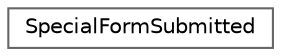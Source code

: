 digraph "Graphical Class Hierarchy"
{
 // LATEX_PDF_SIZE
  bgcolor="transparent";
  edge [fontname=Helvetica,fontsize=10,labelfontname=Helvetica,labelfontsize=10];
  node [fontname=Helvetica,fontsize=10,shape=box,height=0.2,width=0.4];
  rankdir="LR";
  Node0 [id="Node000000",label="SpecialFormSubmitted",height=0.2,width=0.4,color="grey40", fillcolor="white", style="filled",URL="$class_app_1_1_events_1_1_special_form_submitted.html",tooltip=" "];
}
